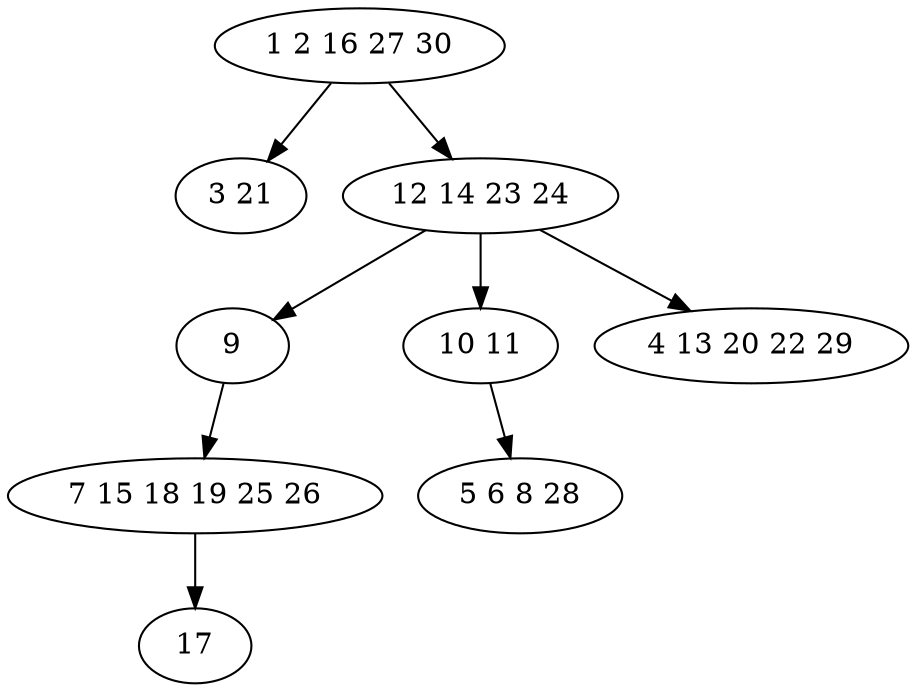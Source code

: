 digraph true_tree {
	"0" -> "1"
	"0" -> "2"
	"2" -> "3"
	"2" -> "4"
	"2" -> "5"
	"3" -> "6"
	"6" -> "7"
	"4" -> "8"
	"0" [label="1 2 16 27 30"];
	"1" [label="3 21"];
	"2" [label="12 14 23 24"];
	"3" [label="9"];
	"4" [label="10 11"];
	"5" [label="4 13 20 22 29"];
	"6" [label="7 15 18 19 25 26"];
	"7" [label="17"];
	"8" [label="5 6 8 28"];
}
